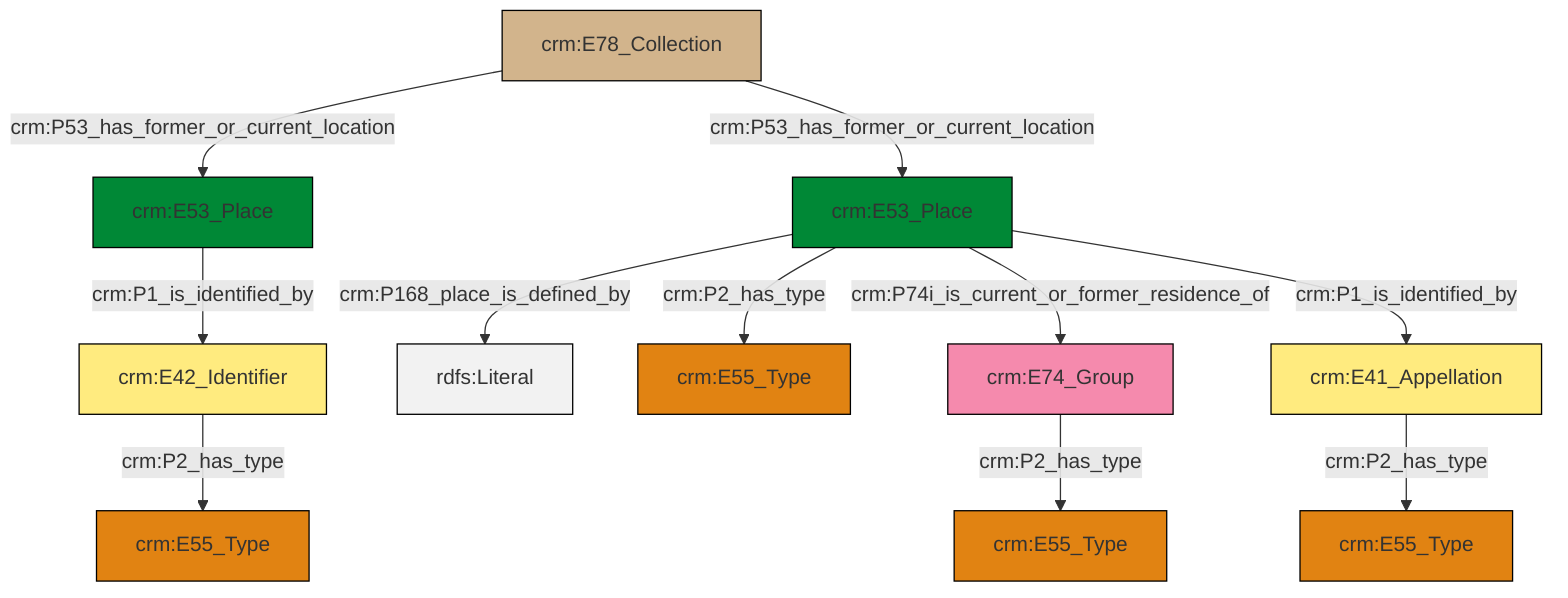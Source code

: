 graph TD
classDef Literal fill:#f2f2f2,stroke:#000000;
classDef CRM_Entity fill:#FFFFFF,stroke:#000000;
classDef Temporal_Entity fill:#00C9E6, stroke:#000000;
classDef Type fill:#E18312, stroke:#000000;
classDef Time-Span fill:#2C9C91, stroke:#000000;
classDef Appellation fill:#FFEB7F, stroke:#000000;
classDef Place fill:#008836, stroke:#000000;
classDef Persistent_Item fill:#B266B2, stroke:#000000;
classDef Conceptual_Object fill:#FFD700, stroke:#000000;
classDef Physical_Thing fill:#D2B48C, stroke:#000000;
classDef Actor fill:#f58aad, stroke:#000000;
classDef PC_Classes fill:#4ce600, stroke:#000000;
classDef Multi fill:#cccccc,stroke:#000000;

4["crm:E74_Group"]:::Actor -->|crm:P2_has_type| 5["crm:E55_Type"]:::Type
6["crm:E53_Place"]:::Place -->|crm:P168_place_is_defined_by| 7[rdfs:Literal]:::Literal
10["crm:E78_Collection"]:::Physical_Thing -->|crm:P53_has_former_or_current_location| 8["crm:E53_Place"]:::Place
8["crm:E53_Place"]:::Place -->|crm:P1_is_identified_by| 11["crm:E42_Identifier"]:::Appellation
10["crm:E78_Collection"]:::Physical_Thing -->|crm:P53_has_former_or_current_location| 6["crm:E53_Place"]:::Place
11["crm:E42_Identifier"]:::Appellation -->|crm:P2_has_type| 14["crm:E55_Type"]:::Type
15["crm:E41_Appellation"]:::Appellation -->|crm:P2_has_type| 0["crm:E55_Type"]:::Type
6["crm:E53_Place"]:::Place -->|crm:P2_has_type| 2["crm:E55_Type"]:::Type
6["crm:E53_Place"]:::Place -->|crm:P74i_is_current_or_former_residence_of| 4["crm:E74_Group"]:::Actor
6["crm:E53_Place"]:::Place -->|crm:P1_is_identified_by| 15["crm:E41_Appellation"]:::Appellation